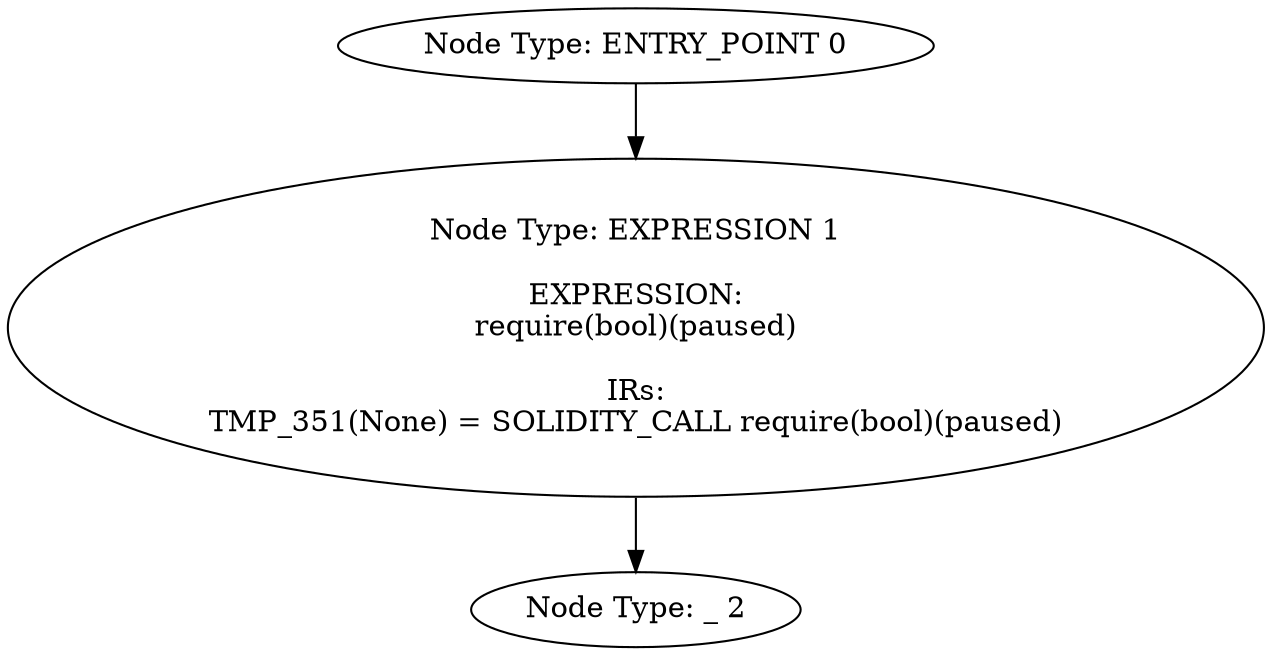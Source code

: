 digraph{
0[label="Node Type: ENTRY_POINT 0
"];
0->1;
1[label="Node Type: EXPRESSION 1

EXPRESSION:
require(bool)(paused)

IRs:
TMP_351(None) = SOLIDITY_CALL require(bool)(paused)"];
1->2;
2[label="Node Type: _ 2
"];
}
